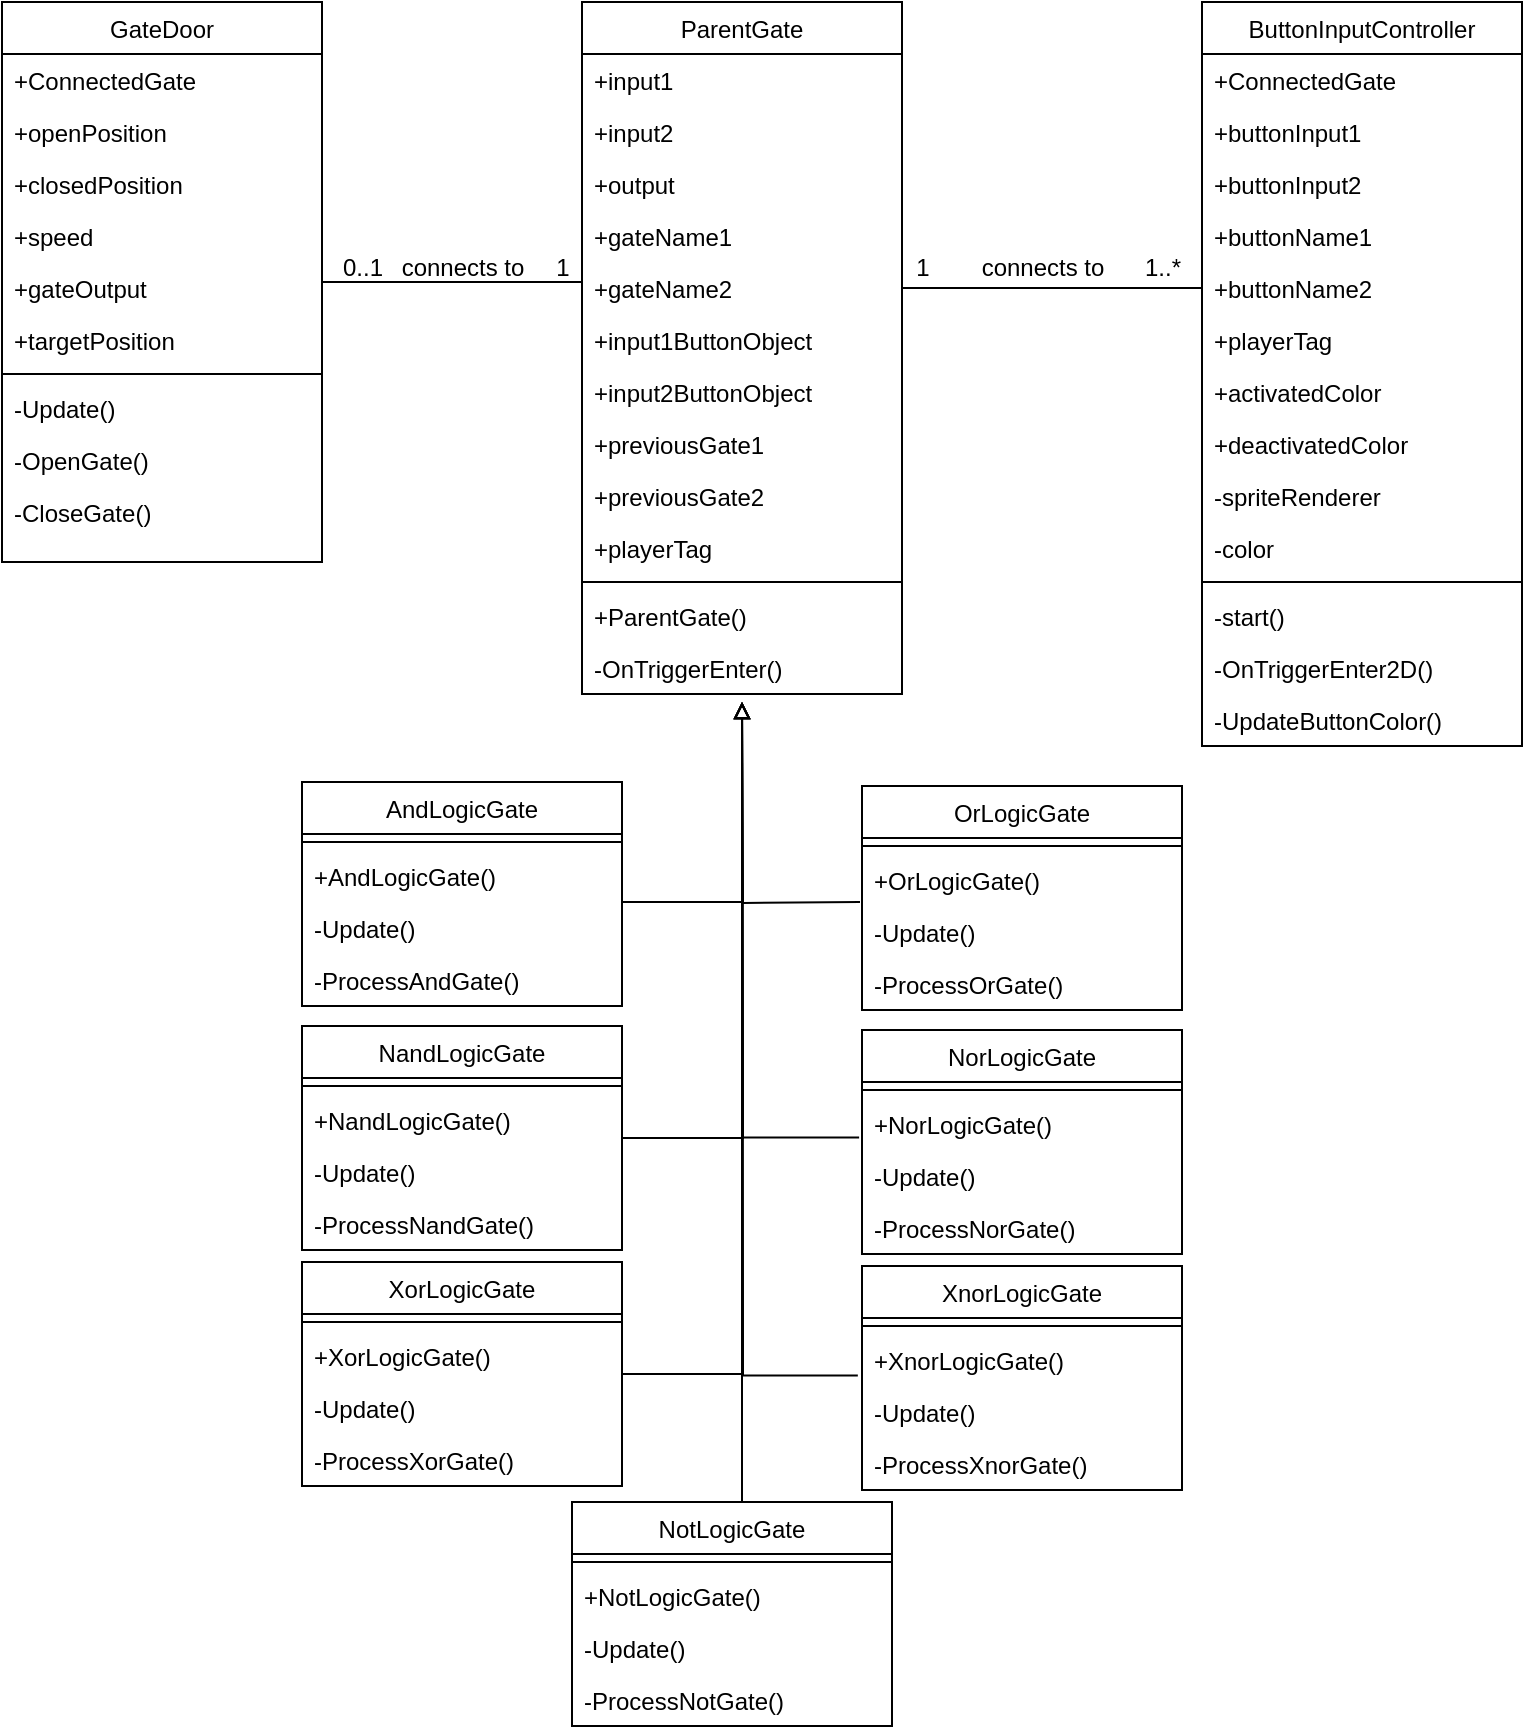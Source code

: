 <mxfile version="24.7.17">
  <diagram id="C5RBs43oDa-KdzZeNtuy" name="Page-1">
    <mxGraphModel dx="1105" dy="586" grid="1" gridSize="10" guides="1" tooltips="1" connect="1" arrows="1" fold="1" page="1" pageScale="1" pageWidth="827" pageHeight="1169" math="0" shadow="0">
      <root>
        <mxCell id="WIyWlLk6GJQsqaUBKTNV-0" />
        <mxCell id="WIyWlLk6GJQsqaUBKTNV-1" parent="WIyWlLk6GJQsqaUBKTNV-0" />
        <mxCell id="zkfFHV4jXpPFQw0GAbJ--0" value="ParentGate" style="swimlane;fontStyle=0;align=center;verticalAlign=top;childLayout=stackLayout;horizontal=1;startSize=26;horizontalStack=0;resizeParent=1;resizeLast=0;collapsible=1;marginBottom=0;rounded=0;shadow=0;strokeWidth=1;" parent="WIyWlLk6GJQsqaUBKTNV-1" vertex="1">
          <mxGeometry x="300" width="160" height="346" as="geometry">
            <mxRectangle x="230" y="140" width="160" height="26" as="alternateBounds" />
          </mxGeometry>
        </mxCell>
        <mxCell id="zkfFHV4jXpPFQw0GAbJ--1" value="+input1&#xa;" style="text;align=left;verticalAlign=top;spacingLeft=4;spacingRight=4;overflow=hidden;rotatable=0;points=[[0,0.5],[1,0.5]];portConstraint=eastwest;" parent="zkfFHV4jXpPFQw0GAbJ--0" vertex="1">
          <mxGeometry y="26" width="160" height="26" as="geometry" />
        </mxCell>
        <mxCell id="zkfFHV4jXpPFQw0GAbJ--2" value="+input2" style="text;align=left;verticalAlign=top;spacingLeft=4;spacingRight=4;overflow=hidden;rotatable=0;points=[[0,0.5],[1,0.5]];portConstraint=eastwest;rounded=0;shadow=0;html=0;" parent="zkfFHV4jXpPFQw0GAbJ--0" vertex="1">
          <mxGeometry y="52" width="160" height="26" as="geometry" />
        </mxCell>
        <mxCell id="zkfFHV4jXpPFQw0GAbJ--3" value="+output" style="text;align=left;verticalAlign=top;spacingLeft=4;spacingRight=4;overflow=hidden;rotatable=0;points=[[0,0.5],[1,0.5]];portConstraint=eastwest;rounded=0;shadow=0;html=0;" parent="zkfFHV4jXpPFQw0GAbJ--0" vertex="1">
          <mxGeometry y="78" width="160" height="26" as="geometry" />
        </mxCell>
        <mxCell id="zkfFHV4jXpPFQw0GAbJ--5" value="+gateName1" style="text;align=left;verticalAlign=top;spacingLeft=4;spacingRight=4;overflow=hidden;rotatable=0;points=[[0,0.5],[1,0.5]];portConstraint=eastwest;" parent="zkfFHV4jXpPFQw0GAbJ--0" vertex="1">
          <mxGeometry y="104" width="160" height="26" as="geometry" />
        </mxCell>
        <mxCell id="TYXQP1tFyIb6jJidt-Y4-0" value="+gateName2" style="text;align=left;verticalAlign=top;spacingLeft=4;spacingRight=4;overflow=hidden;rotatable=0;points=[[0,0.5],[1,0.5]];portConstraint=eastwest;rounded=0;shadow=0;html=0;" vertex="1" parent="zkfFHV4jXpPFQw0GAbJ--0">
          <mxGeometry y="130" width="160" height="26" as="geometry" />
        </mxCell>
        <mxCell id="TYXQP1tFyIb6jJidt-Y4-1" value="+input1ButtonObject" style="text;align=left;verticalAlign=top;spacingLeft=4;spacingRight=4;overflow=hidden;rotatable=0;points=[[0,0.5],[1,0.5]];portConstraint=eastwest;rounded=0;shadow=0;html=0;" vertex="1" parent="zkfFHV4jXpPFQw0GAbJ--0">
          <mxGeometry y="156" width="160" height="26" as="geometry" />
        </mxCell>
        <mxCell id="TYXQP1tFyIb6jJidt-Y4-10" value="+input2ButtonObject" style="text;align=left;verticalAlign=top;spacingLeft=4;spacingRight=4;overflow=hidden;rotatable=0;points=[[0,0.5],[1,0.5]];portConstraint=eastwest;rounded=0;shadow=0;html=0;" vertex="1" parent="zkfFHV4jXpPFQw0GAbJ--0">
          <mxGeometry y="182" width="160" height="26" as="geometry" />
        </mxCell>
        <mxCell id="TYXQP1tFyIb6jJidt-Y4-11" value="+previousGate1" style="text;align=left;verticalAlign=top;spacingLeft=4;spacingRight=4;overflow=hidden;rotatable=0;points=[[0,0.5],[1,0.5]];portConstraint=eastwest;rounded=0;shadow=0;html=0;" vertex="1" parent="zkfFHV4jXpPFQw0GAbJ--0">
          <mxGeometry y="208" width="160" height="26" as="geometry" />
        </mxCell>
        <mxCell id="TYXQP1tFyIb6jJidt-Y4-12" value="+previousGate2" style="text;align=left;verticalAlign=top;spacingLeft=4;spacingRight=4;overflow=hidden;rotatable=0;points=[[0,0.5],[1,0.5]];portConstraint=eastwest;rounded=0;shadow=0;html=0;" vertex="1" parent="zkfFHV4jXpPFQw0GAbJ--0">
          <mxGeometry y="234" width="160" height="26" as="geometry" />
        </mxCell>
        <mxCell id="TYXQP1tFyIb6jJidt-Y4-13" value="+playerTag" style="text;align=left;verticalAlign=top;spacingLeft=4;spacingRight=4;overflow=hidden;rotatable=0;points=[[0,0.5],[1,0.5]];portConstraint=eastwest;rounded=0;shadow=0;html=0;" vertex="1" parent="zkfFHV4jXpPFQw0GAbJ--0">
          <mxGeometry y="260" width="160" height="26" as="geometry" />
        </mxCell>
        <mxCell id="zkfFHV4jXpPFQw0GAbJ--4" value="" style="line;html=1;strokeWidth=1;align=left;verticalAlign=middle;spacingTop=-1;spacingLeft=3;spacingRight=3;rotatable=0;labelPosition=right;points=[];portConstraint=eastwest;" parent="zkfFHV4jXpPFQw0GAbJ--0" vertex="1">
          <mxGeometry y="286" width="160" height="8" as="geometry" />
        </mxCell>
        <mxCell id="TYXQP1tFyIb6jJidt-Y4-14" value="+ParentGate()" style="text;align=left;verticalAlign=top;spacingLeft=4;spacingRight=4;overflow=hidden;rotatable=0;points=[[0,0.5],[1,0.5]];portConstraint=eastwest;rounded=0;shadow=0;html=0;" vertex="1" parent="zkfFHV4jXpPFQw0GAbJ--0">
          <mxGeometry y="294" width="160" height="26" as="geometry" />
        </mxCell>
        <mxCell id="TYXQP1tFyIb6jJidt-Y4-15" value="-OnTriggerEnter()" style="text;align=left;verticalAlign=top;spacingLeft=4;spacingRight=4;overflow=hidden;rotatable=0;points=[[0,0.5],[1,0.5]];portConstraint=eastwest;rounded=0;shadow=0;html=0;" vertex="1" parent="zkfFHV4jXpPFQw0GAbJ--0">
          <mxGeometry y="320" width="160" height="26" as="geometry" />
        </mxCell>
        <mxCell id="zkfFHV4jXpPFQw0GAbJ--6" value="AndLogicGate" style="swimlane;fontStyle=0;align=center;verticalAlign=top;childLayout=stackLayout;horizontal=1;startSize=26;horizontalStack=0;resizeParent=1;resizeLast=0;collapsible=1;marginBottom=0;rounded=0;shadow=0;strokeWidth=1;" parent="WIyWlLk6GJQsqaUBKTNV-1" vertex="1">
          <mxGeometry x="160" y="390" width="160" height="112" as="geometry">
            <mxRectangle x="130" y="380" width="160" height="26" as="alternateBounds" />
          </mxGeometry>
        </mxCell>
        <mxCell id="zkfFHV4jXpPFQw0GAbJ--9" value="" style="line;html=1;strokeWidth=1;align=left;verticalAlign=middle;spacingTop=-1;spacingLeft=3;spacingRight=3;rotatable=0;labelPosition=right;points=[];portConstraint=eastwest;" parent="zkfFHV4jXpPFQw0GAbJ--6" vertex="1">
          <mxGeometry y="26" width="160" height="8" as="geometry" />
        </mxCell>
        <mxCell id="zkfFHV4jXpPFQw0GAbJ--11" value="+AndLogicGate()" style="text;align=left;verticalAlign=top;spacingLeft=4;spacingRight=4;overflow=hidden;rotatable=0;points=[[0,0.5],[1,0.5]];portConstraint=eastwest;" parent="zkfFHV4jXpPFQw0GAbJ--6" vertex="1">
          <mxGeometry y="34" width="160" height="26" as="geometry" />
        </mxCell>
        <mxCell id="TYXQP1tFyIb6jJidt-Y4-16" value="-Update()" style="text;align=left;verticalAlign=top;spacingLeft=4;spacingRight=4;overflow=hidden;rotatable=0;points=[[0,0.5],[1,0.5]];portConstraint=eastwest;" vertex="1" parent="zkfFHV4jXpPFQw0GAbJ--6">
          <mxGeometry y="60" width="160" height="26" as="geometry" />
        </mxCell>
        <mxCell id="TYXQP1tFyIb6jJidt-Y4-17" value="-ProcessAndGate()" style="text;align=left;verticalAlign=top;spacingLeft=4;spacingRight=4;overflow=hidden;rotatable=0;points=[[0,0.5],[1,0.5]];portConstraint=eastwest;" vertex="1" parent="zkfFHV4jXpPFQw0GAbJ--6">
          <mxGeometry y="86" width="160" height="26" as="geometry" />
        </mxCell>
        <mxCell id="zkfFHV4jXpPFQw0GAbJ--12" value="" style="endArrow=none;endSize=10;endFill=0;shadow=0;strokeWidth=1;rounded=0;curved=0;edgeStyle=elbowEdgeStyle;elbow=vertical;" parent="WIyWlLk6GJQsqaUBKTNV-1" source="zkfFHV4jXpPFQw0GAbJ--6" edge="1">
          <mxGeometry width="160" relative="1" as="geometry">
            <mxPoint x="200" y="203" as="sourcePoint" />
            <mxPoint x="380" y="380" as="targetPoint" />
            <Array as="points">
              <mxPoint x="380" y="450" />
            </Array>
          </mxGeometry>
        </mxCell>
        <mxCell id="TYXQP1tFyIb6jJidt-Y4-73" style="edgeStyle=orthogonalEdgeStyle;rounded=0;orthogonalLoop=1;jettySize=auto;html=1;endArrow=block;endFill=0;" edge="1" parent="WIyWlLk6GJQsqaUBKTNV-1" source="TYXQP1tFyIb6jJidt-Y4-18">
          <mxGeometry relative="1" as="geometry">
            <mxPoint x="380" y="350" as="targetPoint" />
          </mxGeometry>
        </mxCell>
        <mxCell id="TYXQP1tFyIb6jJidt-Y4-18" value="NandLogicGate" style="swimlane;fontStyle=0;align=center;verticalAlign=top;childLayout=stackLayout;horizontal=1;startSize=26;horizontalStack=0;resizeParent=1;resizeLast=0;collapsible=1;marginBottom=0;rounded=0;shadow=0;strokeWidth=1;" vertex="1" parent="WIyWlLk6GJQsqaUBKTNV-1">
          <mxGeometry x="160" y="512" width="160" height="112" as="geometry">
            <mxRectangle x="130" y="380" width="160" height="26" as="alternateBounds" />
          </mxGeometry>
        </mxCell>
        <mxCell id="TYXQP1tFyIb6jJidt-Y4-19" value="" style="line;html=1;strokeWidth=1;align=left;verticalAlign=middle;spacingTop=-1;spacingLeft=3;spacingRight=3;rotatable=0;labelPosition=right;points=[];portConstraint=eastwest;" vertex="1" parent="TYXQP1tFyIb6jJidt-Y4-18">
          <mxGeometry y="26" width="160" height="8" as="geometry" />
        </mxCell>
        <mxCell id="TYXQP1tFyIb6jJidt-Y4-20" value="+NandLogicGate()" style="text;align=left;verticalAlign=top;spacingLeft=4;spacingRight=4;overflow=hidden;rotatable=0;points=[[0,0.5],[1,0.5]];portConstraint=eastwest;" vertex="1" parent="TYXQP1tFyIb6jJidt-Y4-18">
          <mxGeometry y="34" width="160" height="26" as="geometry" />
        </mxCell>
        <mxCell id="TYXQP1tFyIb6jJidt-Y4-21" value="-Update()" style="text;align=left;verticalAlign=top;spacingLeft=4;spacingRight=4;overflow=hidden;rotatable=0;points=[[0,0.5],[1,0.5]];portConstraint=eastwest;" vertex="1" parent="TYXQP1tFyIb6jJidt-Y4-18">
          <mxGeometry y="60" width="160" height="26" as="geometry" />
        </mxCell>
        <mxCell id="TYXQP1tFyIb6jJidt-Y4-22" value="-ProcessNandGate()" style="text;align=left;verticalAlign=top;spacingLeft=4;spacingRight=4;overflow=hidden;rotatable=0;points=[[0,0.5],[1,0.5]];portConstraint=eastwest;" vertex="1" parent="TYXQP1tFyIb6jJidt-Y4-18">
          <mxGeometry y="86" width="160" height="26" as="geometry" />
        </mxCell>
        <mxCell id="TYXQP1tFyIb6jJidt-Y4-74" style="edgeStyle=orthogonalEdgeStyle;rounded=0;orthogonalLoop=1;jettySize=auto;html=1;endArrow=block;endFill=0;" edge="1" parent="WIyWlLk6GJQsqaUBKTNV-1" source="TYXQP1tFyIb6jJidt-Y4-63">
          <mxGeometry relative="1" as="geometry">
            <mxPoint x="380" y="350" as="targetPoint" />
          </mxGeometry>
        </mxCell>
        <mxCell id="TYXQP1tFyIb6jJidt-Y4-63" value="XorLogicGate" style="swimlane;fontStyle=0;align=center;verticalAlign=top;childLayout=stackLayout;horizontal=1;startSize=26;horizontalStack=0;resizeParent=1;resizeLast=0;collapsible=1;marginBottom=0;rounded=0;shadow=0;strokeWidth=1;" vertex="1" parent="WIyWlLk6GJQsqaUBKTNV-1">
          <mxGeometry x="160" y="630" width="160" height="112" as="geometry">
            <mxRectangle x="130" y="380" width="160" height="26" as="alternateBounds" />
          </mxGeometry>
        </mxCell>
        <mxCell id="TYXQP1tFyIb6jJidt-Y4-64" value="" style="line;html=1;strokeWidth=1;align=left;verticalAlign=middle;spacingTop=-1;spacingLeft=3;spacingRight=3;rotatable=0;labelPosition=right;points=[];portConstraint=eastwest;" vertex="1" parent="TYXQP1tFyIb6jJidt-Y4-63">
          <mxGeometry y="26" width="160" height="8" as="geometry" />
        </mxCell>
        <mxCell id="TYXQP1tFyIb6jJidt-Y4-65" value="+XorLogicGate()" style="text;align=left;verticalAlign=top;spacingLeft=4;spacingRight=4;overflow=hidden;rotatable=0;points=[[0,0.5],[1,0.5]];portConstraint=eastwest;" vertex="1" parent="TYXQP1tFyIb6jJidt-Y4-63">
          <mxGeometry y="34" width="160" height="26" as="geometry" />
        </mxCell>
        <mxCell id="TYXQP1tFyIb6jJidt-Y4-66" value="-Update()" style="text;align=left;verticalAlign=top;spacingLeft=4;spacingRight=4;overflow=hidden;rotatable=0;points=[[0,0.5],[1,0.5]];portConstraint=eastwest;" vertex="1" parent="TYXQP1tFyIb6jJidt-Y4-63">
          <mxGeometry y="60" width="160" height="26" as="geometry" />
        </mxCell>
        <mxCell id="TYXQP1tFyIb6jJidt-Y4-67" value="-ProcessXorGate()" style="text;align=left;verticalAlign=top;spacingLeft=4;spacingRight=4;overflow=hidden;rotatable=0;points=[[0,0.5],[1,0.5]];portConstraint=eastwest;" vertex="1" parent="TYXQP1tFyIb6jJidt-Y4-63">
          <mxGeometry y="86" width="160" height="26" as="geometry" />
        </mxCell>
        <mxCell id="TYXQP1tFyIb6jJidt-Y4-75" value="OrLogicGate" style="swimlane;fontStyle=0;align=center;verticalAlign=top;childLayout=stackLayout;horizontal=1;startSize=26;horizontalStack=0;resizeParent=1;resizeLast=0;collapsible=1;marginBottom=0;rounded=0;shadow=0;strokeWidth=1;" vertex="1" parent="WIyWlLk6GJQsqaUBKTNV-1">
          <mxGeometry x="440" y="392" width="160" height="112" as="geometry">
            <mxRectangle x="130" y="380" width="160" height="26" as="alternateBounds" />
          </mxGeometry>
        </mxCell>
        <mxCell id="TYXQP1tFyIb6jJidt-Y4-76" value="" style="line;html=1;strokeWidth=1;align=left;verticalAlign=middle;spacingTop=-1;spacingLeft=3;spacingRight=3;rotatable=0;labelPosition=right;points=[];portConstraint=eastwest;" vertex="1" parent="TYXQP1tFyIb6jJidt-Y4-75">
          <mxGeometry y="26" width="160" height="8" as="geometry" />
        </mxCell>
        <mxCell id="TYXQP1tFyIb6jJidt-Y4-90" style="edgeStyle=orthogonalEdgeStyle;rounded=0;orthogonalLoop=1;jettySize=auto;html=1;endArrow=block;endFill=0;" edge="1" parent="TYXQP1tFyIb6jJidt-Y4-75">
          <mxGeometry relative="1" as="geometry">
            <mxPoint x="-60" y="-42" as="targetPoint" />
            <mxPoint x="-1" y="58" as="sourcePoint" />
          </mxGeometry>
        </mxCell>
        <mxCell id="TYXQP1tFyIb6jJidt-Y4-77" value="+OrLogicGate()" style="text;align=left;verticalAlign=top;spacingLeft=4;spacingRight=4;overflow=hidden;rotatable=0;points=[[0,0.5],[1,0.5]];portConstraint=eastwest;" vertex="1" parent="TYXQP1tFyIb6jJidt-Y4-75">
          <mxGeometry y="34" width="160" height="26" as="geometry" />
        </mxCell>
        <mxCell id="TYXQP1tFyIb6jJidt-Y4-78" value="-Update()" style="text;align=left;verticalAlign=top;spacingLeft=4;spacingRight=4;overflow=hidden;rotatable=0;points=[[0,0.5],[1,0.5]];portConstraint=eastwest;" vertex="1" parent="TYXQP1tFyIb6jJidt-Y4-75">
          <mxGeometry y="60" width="160" height="26" as="geometry" />
        </mxCell>
        <mxCell id="TYXQP1tFyIb6jJidt-Y4-79" value="-ProcessOrGate()" style="text;align=left;verticalAlign=top;spacingLeft=4;spacingRight=4;overflow=hidden;rotatable=0;points=[[0,0.5],[1,0.5]];portConstraint=eastwest;" vertex="1" parent="TYXQP1tFyIb6jJidt-Y4-75">
          <mxGeometry y="86" width="160" height="26" as="geometry" />
        </mxCell>
        <mxCell id="TYXQP1tFyIb6jJidt-Y4-80" value="NorLogicGate" style="swimlane;fontStyle=0;align=center;verticalAlign=top;childLayout=stackLayout;horizontal=1;startSize=26;horizontalStack=0;resizeParent=1;resizeLast=0;collapsible=1;marginBottom=0;rounded=0;shadow=0;strokeWidth=1;" vertex="1" parent="WIyWlLk6GJQsqaUBKTNV-1">
          <mxGeometry x="440" y="514" width="160" height="112" as="geometry">
            <mxRectangle x="130" y="380" width="160" height="26" as="alternateBounds" />
          </mxGeometry>
        </mxCell>
        <mxCell id="TYXQP1tFyIb6jJidt-Y4-81" value="" style="line;html=1;strokeWidth=1;align=left;verticalAlign=middle;spacingTop=-1;spacingLeft=3;spacingRight=3;rotatable=0;labelPosition=right;points=[];portConstraint=eastwest;" vertex="1" parent="TYXQP1tFyIb6jJidt-Y4-80">
          <mxGeometry y="26" width="160" height="8" as="geometry" />
        </mxCell>
        <mxCell id="TYXQP1tFyIb6jJidt-Y4-91" style="edgeStyle=orthogonalEdgeStyle;rounded=0;orthogonalLoop=1;jettySize=auto;html=1;exitX=-0.009;exitY=0.76;exitDx=0;exitDy=0;exitPerimeter=0;endArrow=block;endFill=0;" edge="1" parent="TYXQP1tFyIb6jJidt-Y4-80" source="TYXQP1tFyIb6jJidt-Y4-82">
          <mxGeometry relative="1" as="geometry">
            <mxPoint x="-60" y="-164" as="targetPoint" />
          </mxGeometry>
        </mxCell>
        <mxCell id="TYXQP1tFyIb6jJidt-Y4-82" value="+NorLogicGate()" style="text;align=left;verticalAlign=top;spacingLeft=4;spacingRight=4;overflow=hidden;rotatable=0;points=[[0,0.5],[1,0.5]];portConstraint=eastwest;" vertex="1" parent="TYXQP1tFyIb6jJidt-Y4-80">
          <mxGeometry y="34" width="160" height="26" as="geometry" />
        </mxCell>
        <mxCell id="TYXQP1tFyIb6jJidt-Y4-83" value="-Update()" style="text;align=left;verticalAlign=top;spacingLeft=4;spacingRight=4;overflow=hidden;rotatable=0;points=[[0,0.5],[1,0.5]];portConstraint=eastwest;" vertex="1" parent="TYXQP1tFyIb6jJidt-Y4-80">
          <mxGeometry y="60" width="160" height="26" as="geometry" />
        </mxCell>
        <mxCell id="TYXQP1tFyIb6jJidt-Y4-84" value="-ProcessNorGate()" style="text;align=left;verticalAlign=top;spacingLeft=4;spacingRight=4;overflow=hidden;rotatable=0;points=[[0,0.5],[1,0.5]];portConstraint=eastwest;" vertex="1" parent="TYXQP1tFyIb6jJidt-Y4-80">
          <mxGeometry y="86" width="160" height="26" as="geometry" />
        </mxCell>
        <mxCell id="TYXQP1tFyIb6jJidt-Y4-85" value="XnorLogicGate" style="swimlane;fontStyle=0;align=center;verticalAlign=top;childLayout=stackLayout;horizontal=1;startSize=26;horizontalStack=0;resizeParent=1;resizeLast=0;collapsible=1;marginBottom=0;rounded=0;shadow=0;strokeWidth=1;" vertex="1" parent="WIyWlLk6GJQsqaUBKTNV-1">
          <mxGeometry x="440" y="632" width="160" height="112" as="geometry">
            <mxRectangle x="130" y="380" width="160" height="26" as="alternateBounds" />
          </mxGeometry>
        </mxCell>
        <mxCell id="TYXQP1tFyIb6jJidt-Y4-86" value="" style="line;html=1;strokeWidth=1;align=left;verticalAlign=middle;spacingTop=-1;spacingLeft=3;spacingRight=3;rotatable=0;labelPosition=right;points=[];portConstraint=eastwest;" vertex="1" parent="TYXQP1tFyIb6jJidt-Y4-85">
          <mxGeometry y="26" width="160" height="8" as="geometry" />
        </mxCell>
        <mxCell id="TYXQP1tFyIb6jJidt-Y4-92" style="edgeStyle=orthogonalEdgeStyle;rounded=0;orthogonalLoop=1;jettySize=auto;html=1;exitX=-0.013;exitY=0.798;exitDx=0;exitDy=0;exitPerimeter=0;endArrow=block;endFill=0;" edge="1" parent="TYXQP1tFyIb6jJidt-Y4-85" source="TYXQP1tFyIb6jJidt-Y4-87">
          <mxGeometry relative="1" as="geometry">
            <mxPoint x="-60" y="-282" as="targetPoint" />
          </mxGeometry>
        </mxCell>
        <mxCell id="TYXQP1tFyIb6jJidt-Y4-87" value="+XnorLogicGate()" style="text;align=left;verticalAlign=top;spacingLeft=4;spacingRight=4;overflow=hidden;rotatable=0;points=[[0,0.5],[1,0.5]];portConstraint=eastwest;" vertex="1" parent="TYXQP1tFyIb6jJidt-Y4-85">
          <mxGeometry y="34" width="160" height="26" as="geometry" />
        </mxCell>
        <mxCell id="TYXQP1tFyIb6jJidt-Y4-88" value="-Update()" style="text;align=left;verticalAlign=top;spacingLeft=4;spacingRight=4;overflow=hidden;rotatable=0;points=[[0,0.5],[1,0.5]];portConstraint=eastwest;" vertex="1" parent="TYXQP1tFyIb6jJidt-Y4-85">
          <mxGeometry y="60" width="160" height="26" as="geometry" />
        </mxCell>
        <mxCell id="TYXQP1tFyIb6jJidt-Y4-89" value="-ProcessXnorGate()" style="text;align=left;verticalAlign=top;spacingLeft=4;spacingRight=4;overflow=hidden;rotatable=0;points=[[0,0.5],[1,0.5]];portConstraint=eastwest;" vertex="1" parent="TYXQP1tFyIb6jJidt-Y4-85">
          <mxGeometry y="86" width="160" height="26" as="geometry" />
        </mxCell>
        <mxCell id="TYXQP1tFyIb6jJidt-Y4-93" value="ButtonInputController" style="swimlane;fontStyle=0;align=center;verticalAlign=top;childLayout=stackLayout;horizontal=1;startSize=26;horizontalStack=0;resizeParent=1;resizeLast=0;collapsible=1;marginBottom=0;rounded=0;shadow=0;strokeWidth=1;" vertex="1" parent="WIyWlLk6GJQsqaUBKTNV-1">
          <mxGeometry x="610" width="160" height="372" as="geometry">
            <mxRectangle x="230" y="140" width="160" height="26" as="alternateBounds" />
          </mxGeometry>
        </mxCell>
        <mxCell id="TYXQP1tFyIb6jJidt-Y4-94" value="+ConnectedGate" style="text;align=left;verticalAlign=top;spacingLeft=4;spacingRight=4;overflow=hidden;rotatable=0;points=[[0,0.5],[1,0.5]];portConstraint=eastwest;" vertex="1" parent="TYXQP1tFyIb6jJidt-Y4-93">
          <mxGeometry y="26" width="160" height="26" as="geometry" />
        </mxCell>
        <mxCell id="TYXQP1tFyIb6jJidt-Y4-95" value="+buttonInput1" style="text;align=left;verticalAlign=top;spacingLeft=4;spacingRight=4;overflow=hidden;rotatable=0;points=[[0,0.5],[1,0.5]];portConstraint=eastwest;rounded=0;shadow=0;html=0;" vertex="1" parent="TYXQP1tFyIb6jJidt-Y4-93">
          <mxGeometry y="52" width="160" height="26" as="geometry" />
        </mxCell>
        <mxCell id="TYXQP1tFyIb6jJidt-Y4-96" value="+buttonInput2" style="text;align=left;verticalAlign=top;spacingLeft=4;spacingRight=4;overflow=hidden;rotatable=0;points=[[0,0.5],[1,0.5]];portConstraint=eastwest;rounded=0;shadow=0;html=0;" vertex="1" parent="TYXQP1tFyIb6jJidt-Y4-93">
          <mxGeometry y="78" width="160" height="26" as="geometry" />
        </mxCell>
        <mxCell id="TYXQP1tFyIb6jJidt-Y4-97" value="+buttonName1" style="text;align=left;verticalAlign=top;spacingLeft=4;spacingRight=4;overflow=hidden;rotatable=0;points=[[0,0.5],[1,0.5]];portConstraint=eastwest;" vertex="1" parent="TYXQP1tFyIb6jJidt-Y4-93">
          <mxGeometry y="104" width="160" height="26" as="geometry" />
        </mxCell>
        <mxCell id="TYXQP1tFyIb6jJidt-Y4-98" value="+buttonName2" style="text;align=left;verticalAlign=top;spacingLeft=4;spacingRight=4;overflow=hidden;rotatable=0;points=[[0,0.5],[1,0.5]];portConstraint=eastwest;rounded=0;shadow=0;html=0;" vertex="1" parent="TYXQP1tFyIb6jJidt-Y4-93">
          <mxGeometry y="130" width="160" height="26" as="geometry" />
        </mxCell>
        <mxCell id="TYXQP1tFyIb6jJidt-Y4-99" value="+playerTag" style="text;align=left;verticalAlign=top;spacingLeft=4;spacingRight=4;overflow=hidden;rotatable=0;points=[[0,0.5],[1,0.5]];portConstraint=eastwest;rounded=0;shadow=0;html=0;" vertex="1" parent="TYXQP1tFyIb6jJidt-Y4-93">
          <mxGeometry y="156" width="160" height="26" as="geometry" />
        </mxCell>
        <mxCell id="TYXQP1tFyIb6jJidt-Y4-100" value="+activatedColor" style="text;align=left;verticalAlign=top;spacingLeft=4;spacingRight=4;overflow=hidden;rotatable=0;points=[[0,0.5],[1,0.5]];portConstraint=eastwest;rounded=0;shadow=0;html=0;" vertex="1" parent="TYXQP1tFyIb6jJidt-Y4-93">
          <mxGeometry y="182" width="160" height="26" as="geometry" />
        </mxCell>
        <mxCell id="TYXQP1tFyIb6jJidt-Y4-101" value="+deactivatedColor" style="text;align=left;verticalAlign=top;spacingLeft=4;spacingRight=4;overflow=hidden;rotatable=0;points=[[0,0.5],[1,0.5]];portConstraint=eastwest;rounded=0;shadow=0;html=0;" vertex="1" parent="TYXQP1tFyIb6jJidt-Y4-93">
          <mxGeometry y="208" width="160" height="26" as="geometry" />
        </mxCell>
        <mxCell id="TYXQP1tFyIb6jJidt-Y4-102" value="-spriteRenderer" style="text;align=left;verticalAlign=top;spacingLeft=4;spacingRight=4;overflow=hidden;rotatable=0;points=[[0,0.5],[1,0.5]];portConstraint=eastwest;rounded=0;shadow=0;html=0;" vertex="1" parent="TYXQP1tFyIb6jJidt-Y4-93">
          <mxGeometry y="234" width="160" height="26" as="geometry" />
        </mxCell>
        <mxCell id="TYXQP1tFyIb6jJidt-Y4-103" value="-color" style="text;align=left;verticalAlign=top;spacingLeft=4;spacingRight=4;overflow=hidden;rotatable=0;points=[[0,0.5],[1,0.5]];portConstraint=eastwest;rounded=0;shadow=0;html=0;" vertex="1" parent="TYXQP1tFyIb6jJidt-Y4-93">
          <mxGeometry y="260" width="160" height="26" as="geometry" />
        </mxCell>
        <mxCell id="TYXQP1tFyIb6jJidt-Y4-104" value="" style="line;html=1;strokeWidth=1;align=left;verticalAlign=middle;spacingTop=-1;spacingLeft=3;spacingRight=3;rotatable=0;labelPosition=right;points=[];portConstraint=eastwest;" vertex="1" parent="TYXQP1tFyIb6jJidt-Y4-93">
          <mxGeometry y="286" width="160" height="8" as="geometry" />
        </mxCell>
        <mxCell id="TYXQP1tFyIb6jJidt-Y4-105" value="-start()" style="text;align=left;verticalAlign=top;spacingLeft=4;spacingRight=4;overflow=hidden;rotatable=0;points=[[0,0.5],[1,0.5]];portConstraint=eastwest;rounded=0;shadow=0;html=0;" vertex="1" parent="TYXQP1tFyIb6jJidt-Y4-93">
          <mxGeometry y="294" width="160" height="26" as="geometry" />
        </mxCell>
        <mxCell id="TYXQP1tFyIb6jJidt-Y4-106" value="-OnTriggerEnter2D()" style="text;align=left;verticalAlign=top;spacingLeft=4;spacingRight=4;overflow=hidden;rotatable=0;points=[[0,0.5],[1,0.5]];portConstraint=eastwest;rounded=0;shadow=0;html=0;" vertex="1" parent="TYXQP1tFyIb6jJidt-Y4-93">
          <mxGeometry y="320" width="160" height="26" as="geometry" />
        </mxCell>
        <mxCell id="TYXQP1tFyIb6jJidt-Y4-107" value="-UpdateButtonColor()" style="text;align=left;verticalAlign=top;spacingLeft=4;spacingRight=4;overflow=hidden;rotatable=0;points=[[0,0.5],[1,0.5]];portConstraint=eastwest;rounded=0;shadow=0;html=0;" vertex="1" parent="TYXQP1tFyIb6jJidt-Y4-93">
          <mxGeometry y="346" width="160" height="26" as="geometry" />
        </mxCell>
        <mxCell id="TYXQP1tFyIb6jJidt-Y4-108" style="edgeStyle=orthogonalEdgeStyle;rounded=0;orthogonalLoop=1;jettySize=auto;html=1;entryX=0;entryY=0.5;entryDx=0;entryDy=0;endArrow=none;endFill=0;" edge="1" parent="WIyWlLk6GJQsqaUBKTNV-1" source="TYXQP1tFyIb6jJidt-Y4-0" target="TYXQP1tFyIb6jJidt-Y4-98">
          <mxGeometry relative="1" as="geometry" />
        </mxCell>
        <mxCell id="TYXQP1tFyIb6jJidt-Y4-109" value="1" style="text;html=1;align=center;verticalAlign=middle;resizable=0;points=[];autosize=1;strokeColor=none;fillColor=none;" vertex="1" parent="WIyWlLk6GJQsqaUBKTNV-1">
          <mxGeometry x="455" y="118" width="30" height="30" as="geometry" />
        </mxCell>
        <mxCell id="TYXQP1tFyIb6jJidt-Y4-111" value="1..*" style="text;html=1;align=center;verticalAlign=middle;resizable=0;points=[];autosize=1;strokeColor=none;fillColor=none;" vertex="1" parent="WIyWlLk6GJQsqaUBKTNV-1">
          <mxGeometry x="570" y="118" width="40" height="30" as="geometry" />
        </mxCell>
        <mxCell id="TYXQP1tFyIb6jJidt-Y4-119" style="edgeStyle=orthogonalEdgeStyle;rounded=0;orthogonalLoop=1;jettySize=auto;html=1;endArrow=none;endFill=0;" edge="1" parent="WIyWlLk6GJQsqaUBKTNV-1" source="TYXQP1tFyIb6jJidt-Y4-114">
          <mxGeometry relative="1" as="geometry">
            <mxPoint x="380" y="370" as="targetPoint" />
            <Array as="points">
              <mxPoint x="380" y="390" />
            </Array>
          </mxGeometry>
        </mxCell>
        <mxCell id="TYXQP1tFyIb6jJidt-Y4-114" value="NotLogicGate" style="swimlane;fontStyle=0;align=center;verticalAlign=top;childLayout=stackLayout;horizontal=1;startSize=26;horizontalStack=0;resizeParent=1;resizeLast=0;collapsible=1;marginBottom=0;rounded=0;shadow=0;strokeWidth=1;" vertex="1" parent="WIyWlLk6GJQsqaUBKTNV-1">
          <mxGeometry x="295" y="750" width="160" height="112" as="geometry">
            <mxRectangle x="130" y="380" width="160" height="26" as="alternateBounds" />
          </mxGeometry>
        </mxCell>
        <mxCell id="TYXQP1tFyIb6jJidt-Y4-115" value="" style="line;html=1;strokeWidth=1;align=left;verticalAlign=middle;spacingTop=-1;spacingLeft=3;spacingRight=3;rotatable=0;labelPosition=right;points=[];portConstraint=eastwest;" vertex="1" parent="TYXQP1tFyIb6jJidt-Y4-114">
          <mxGeometry y="26" width="160" height="8" as="geometry" />
        </mxCell>
        <mxCell id="TYXQP1tFyIb6jJidt-Y4-116" value="+NotLogicGate()" style="text;align=left;verticalAlign=top;spacingLeft=4;spacingRight=4;overflow=hidden;rotatable=0;points=[[0,0.5],[1,0.5]];portConstraint=eastwest;" vertex="1" parent="TYXQP1tFyIb6jJidt-Y4-114">
          <mxGeometry y="34" width="160" height="26" as="geometry" />
        </mxCell>
        <mxCell id="TYXQP1tFyIb6jJidt-Y4-117" value="-Update()" style="text;align=left;verticalAlign=top;spacingLeft=4;spacingRight=4;overflow=hidden;rotatable=0;points=[[0,0.5],[1,0.5]];portConstraint=eastwest;" vertex="1" parent="TYXQP1tFyIb6jJidt-Y4-114">
          <mxGeometry y="60" width="160" height="26" as="geometry" />
        </mxCell>
        <mxCell id="TYXQP1tFyIb6jJidt-Y4-118" value="-ProcessNotGate()" style="text;align=left;verticalAlign=top;spacingLeft=4;spacingRight=4;overflow=hidden;rotatable=0;points=[[0,0.5],[1,0.5]];portConstraint=eastwest;" vertex="1" parent="TYXQP1tFyIb6jJidt-Y4-114">
          <mxGeometry y="86" width="160" height="26" as="geometry" />
        </mxCell>
        <mxCell id="TYXQP1tFyIb6jJidt-Y4-120" value="connects to" style="text;html=1;align=center;verticalAlign=middle;resizable=0;points=[];autosize=1;strokeColor=none;fillColor=none;" vertex="1" parent="WIyWlLk6GJQsqaUBKTNV-1">
          <mxGeometry x="490" y="118" width="80" height="30" as="geometry" />
        </mxCell>
        <mxCell id="TYXQP1tFyIb6jJidt-Y4-137" style="edgeStyle=orthogonalEdgeStyle;rounded=0;orthogonalLoop=1;jettySize=auto;html=1;entryX=0;entryY=0.5;entryDx=0;entryDy=0;endArrow=none;endFill=0;" edge="1" parent="WIyWlLk6GJQsqaUBKTNV-1" source="TYXQP1tFyIb6jJidt-Y4-122" target="TYXQP1tFyIb6jJidt-Y4-0">
          <mxGeometry relative="1" as="geometry">
            <Array as="points">
              <mxPoint x="300" y="140" />
            </Array>
          </mxGeometry>
        </mxCell>
        <mxCell id="TYXQP1tFyIb6jJidt-Y4-122" value="GateDoor" style="swimlane;fontStyle=0;align=center;verticalAlign=top;childLayout=stackLayout;horizontal=1;startSize=26;horizontalStack=0;resizeParent=1;resizeLast=0;collapsible=1;marginBottom=0;rounded=0;shadow=0;strokeWidth=1;" vertex="1" parent="WIyWlLk6GJQsqaUBKTNV-1">
          <mxGeometry x="10" width="160" height="280" as="geometry">
            <mxRectangle x="230" y="140" width="160" height="26" as="alternateBounds" />
          </mxGeometry>
        </mxCell>
        <mxCell id="TYXQP1tFyIb6jJidt-Y4-123" value="+ConnectedGate" style="text;align=left;verticalAlign=top;spacingLeft=4;spacingRight=4;overflow=hidden;rotatable=0;points=[[0,0.5],[1,0.5]];portConstraint=eastwest;" vertex="1" parent="TYXQP1tFyIb6jJidt-Y4-122">
          <mxGeometry y="26" width="160" height="26" as="geometry" />
        </mxCell>
        <mxCell id="TYXQP1tFyIb6jJidt-Y4-124" value="+openPosition" style="text;align=left;verticalAlign=top;spacingLeft=4;spacingRight=4;overflow=hidden;rotatable=0;points=[[0,0.5],[1,0.5]];portConstraint=eastwest;rounded=0;shadow=0;html=0;" vertex="1" parent="TYXQP1tFyIb6jJidt-Y4-122">
          <mxGeometry y="52" width="160" height="26" as="geometry" />
        </mxCell>
        <mxCell id="TYXQP1tFyIb6jJidt-Y4-125" value="+closedPosition" style="text;align=left;verticalAlign=top;spacingLeft=4;spacingRight=4;overflow=hidden;rotatable=0;points=[[0,0.5],[1,0.5]];portConstraint=eastwest;rounded=0;shadow=0;html=0;" vertex="1" parent="TYXQP1tFyIb6jJidt-Y4-122">
          <mxGeometry y="78" width="160" height="26" as="geometry" />
        </mxCell>
        <mxCell id="TYXQP1tFyIb6jJidt-Y4-126" value="+speed" style="text;align=left;verticalAlign=top;spacingLeft=4;spacingRight=4;overflow=hidden;rotatable=0;points=[[0,0.5],[1,0.5]];portConstraint=eastwest;" vertex="1" parent="TYXQP1tFyIb6jJidt-Y4-122">
          <mxGeometry y="104" width="160" height="26" as="geometry" />
        </mxCell>
        <mxCell id="TYXQP1tFyIb6jJidt-Y4-127" value="+gateOutput" style="text;align=left;verticalAlign=top;spacingLeft=4;spacingRight=4;overflow=hidden;rotatable=0;points=[[0,0.5],[1,0.5]];portConstraint=eastwest;rounded=0;shadow=0;html=0;" vertex="1" parent="TYXQP1tFyIb6jJidt-Y4-122">
          <mxGeometry y="130" width="160" height="26" as="geometry" />
        </mxCell>
        <mxCell id="TYXQP1tFyIb6jJidt-Y4-128" value="+targetPosition" style="text;align=left;verticalAlign=top;spacingLeft=4;spacingRight=4;overflow=hidden;rotatable=0;points=[[0,0.5],[1,0.5]];portConstraint=eastwest;rounded=0;shadow=0;html=0;" vertex="1" parent="TYXQP1tFyIb6jJidt-Y4-122">
          <mxGeometry y="156" width="160" height="26" as="geometry" />
        </mxCell>
        <mxCell id="TYXQP1tFyIb6jJidt-Y4-133" value="" style="line;html=1;strokeWidth=1;align=left;verticalAlign=middle;spacingTop=-1;spacingLeft=3;spacingRight=3;rotatable=0;labelPosition=right;points=[];portConstraint=eastwest;" vertex="1" parent="TYXQP1tFyIb6jJidt-Y4-122">
          <mxGeometry y="182" width="160" height="8" as="geometry" />
        </mxCell>
        <mxCell id="TYXQP1tFyIb6jJidt-Y4-134" value="-Update()" style="text;align=left;verticalAlign=top;spacingLeft=4;spacingRight=4;overflow=hidden;rotatable=0;points=[[0,0.5],[1,0.5]];portConstraint=eastwest;rounded=0;shadow=0;html=0;" vertex="1" parent="TYXQP1tFyIb6jJidt-Y4-122">
          <mxGeometry y="190" width="160" height="26" as="geometry" />
        </mxCell>
        <mxCell id="TYXQP1tFyIb6jJidt-Y4-135" value="-OpenGate()" style="text;align=left;verticalAlign=top;spacingLeft=4;spacingRight=4;overflow=hidden;rotatable=0;points=[[0,0.5],[1,0.5]];portConstraint=eastwest;rounded=0;shadow=0;html=0;" vertex="1" parent="TYXQP1tFyIb6jJidt-Y4-122">
          <mxGeometry y="216" width="160" height="26" as="geometry" />
        </mxCell>
        <mxCell id="TYXQP1tFyIb6jJidt-Y4-136" value="-CloseGate()" style="text;align=left;verticalAlign=top;spacingLeft=4;spacingRight=4;overflow=hidden;rotatable=0;points=[[0,0.5],[1,0.5]];portConstraint=eastwest;rounded=0;shadow=0;html=0;" vertex="1" parent="TYXQP1tFyIb6jJidt-Y4-122">
          <mxGeometry y="242" width="160" height="26" as="geometry" />
        </mxCell>
        <mxCell id="TYXQP1tFyIb6jJidt-Y4-138" value="0..1" style="text;html=1;align=center;verticalAlign=middle;resizable=0;points=[];autosize=1;strokeColor=none;fillColor=none;" vertex="1" parent="WIyWlLk6GJQsqaUBKTNV-1">
          <mxGeometry x="170" y="118" width="40" height="30" as="geometry" />
        </mxCell>
        <mxCell id="TYXQP1tFyIb6jJidt-Y4-139" value="1" style="text;html=1;align=center;verticalAlign=middle;resizable=0;points=[];autosize=1;strokeColor=none;fillColor=none;" vertex="1" parent="WIyWlLk6GJQsqaUBKTNV-1">
          <mxGeometry x="275" y="118" width="30" height="30" as="geometry" />
        </mxCell>
        <mxCell id="TYXQP1tFyIb6jJidt-Y4-140" value="connects to" style="text;html=1;align=center;verticalAlign=middle;resizable=0;points=[];autosize=1;strokeColor=none;fillColor=none;" vertex="1" parent="WIyWlLk6GJQsqaUBKTNV-1">
          <mxGeometry x="200" y="118" width="80" height="30" as="geometry" />
        </mxCell>
      </root>
    </mxGraphModel>
  </diagram>
</mxfile>
